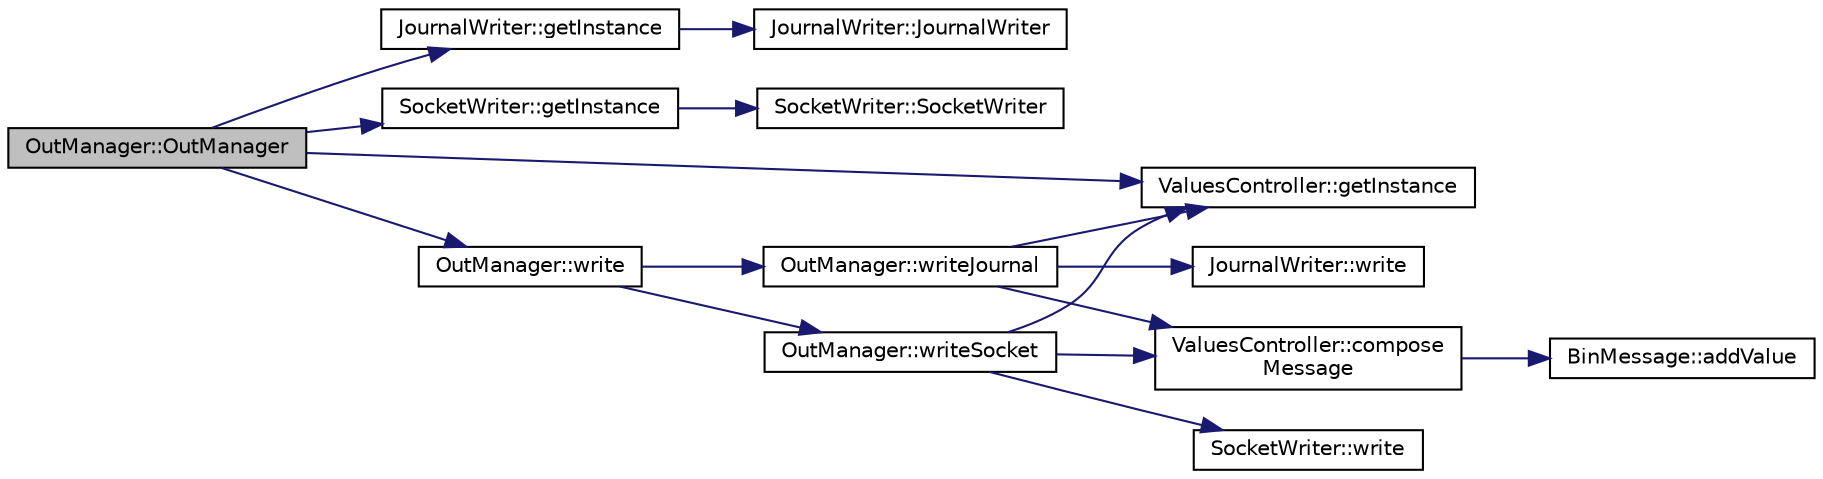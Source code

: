 digraph "OutManager::OutManager"
{
  edge [fontname="Helvetica",fontsize="10",labelfontname="Helvetica",labelfontsize="10"];
  node [fontname="Helvetica",fontsize="10",shape=record];
  rankdir="LR";
  Node0 [label="OutManager::OutManager",height=0.2,width=0.4,color="black", fillcolor="grey75", style="filled", fontcolor="black"];
  Node0 -> Node1 [color="midnightblue",fontsize="10",style="solid",fontname="Helvetica"];
  Node1 [label="JournalWriter::getInstance",height=0.2,width=0.4,color="black", fillcolor="white", style="filled",URL="$class_journal_writer.html#adc9e15e0d3114eba2658afc48c4c44a4"];
  Node1 -> Node2 [color="midnightblue",fontsize="10",style="solid",fontname="Helvetica"];
  Node2 [label="JournalWriter::JournalWriter",height=0.2,width=0.4,color="black", fillcolor="white", style="filled",URL="$class_journal_writer.html#ae35ea91e1a2e0b87fdb45826bfde47b6"];
  Node0 -> Node3 [color="midnightblue",fontsize="10",style="solid",fontname="Helvetica"];
  Node3 [label="SocketWriter::getInstance",height=0.2,width=0.4,color="black", fillcolor="white", style="filled",URL="$class_socket_writer.html#a071c5c35fb17e082429eb9ebb1fcf5c9"];
  Node3 -> Node4 [color="midnightblue",fontsize="10",style="solid",fontname="Helvetica"];
  Node4 [label="SocketWriter::SocketWriter",height=0.2,width=0.4,color="black", fillcolor="white", style="filled",URL="$class_socket_writer.html#a465ef4c5ff900319f058d82f2305d85e"];
  Node0 -> Node5 [color="midnightblue",fontsize="10",style="solid",fontname="Helvetica"];
  Node5 [label="ValuesController::getInstance",height=0.2,width=0.4,color="black", fillcolor="white", style="filled",URL="$class_values_controller.html#a2b7b09d37db8c1cf82d35024254b5628"];
  Node0 -> Node6 [color="midnightblue",fontsize="10",style="solid",fontname="Helvetica"];
  Node6 [label="OutManager::write",height=0.2,width=0.4,color="black", fillcolor="white", style="filled",URL="$class_out_manager.html#a04f085f9812ba6d105a8d13344f1ba8f"];
  Node6 -> Node7 [color="midnightblue",fontsize="10",style="solid",fontname="Helvetica"];
  Node7 [label="OutManager::writeJournal",height=0.2,width=0.4,color="black", fillcolor="white", style="filled",URL="$class_out_manager.html#a72350f29d5beb0ddcbf14071b4d609a8"];
  Node7 -> Node5 [color="midnightblue",fontsize="10",style="solid",fontname="Helvetica"];
  Node7 -> Node8 [color="midnightblue",fontsize="10",style="solid",fontname="Helvetica"];
  Node8 [label="ValuesController::compose\lMessage",height=0.2,width=0.4,color="black", fillcolor="white", style="filled",URL="$class_values_controller.html#a3ff8d09321924df6d04310463d0660c6"];
  Node8 -> Node9 [color="midnightblue",fontsize="10",style="solid",fontname="Helvetica"];
  Node9 [label="BinMessage::addValue",height=0.2,width=0.4,color="black", fillcolor="white", style="filled",URL="$class_bin_message.html#a47cc1e9c538f05361522883989ec3d96"];
  Node7 -> Node10 [color="midnightblue",fontsize="10",style="solid",fontname="Helvetica"];
  Node10 [label="JournalWriter::write",height=0.2,width=0.4,color="black", fillcolor="white", style="filled",URL="$class_journal_writer.html#a635b3ca7a9ecc19b1827fa0e98bc09f6"];
  Node6 -> Node11 [color="midnightblue",fontsize="10",style="solid",fontname="Helvetica"];
  Node11 [label="OutManager::writeSocket",height=0.2,width=0.4,color="black", fillcolor="white", style="filled",URL="$class_out_manager.html#a754a7835198dacb9a0dffcc772cdd454"];
  Node11 -> Node5 [color="midnightblue",fontsize="10",style="solid",fontname="Helvetica"];
  Node11 -> Node8 [color="midnightblue",fontsize="10",style="solid",fontname="Helvetica"];
  Node11 -> Node12 [color="midnightblue",fontsize="10",style="solid",fontname="Helvetica"];
  Node12 [label="SocketWriter::write",height=0.2,width=0.4,color="black", fillcolor="white", style="filled",URL="$class_socket_writer.html#a64eb590cc3343ca1072ca2896ec9a7ce"];
}
